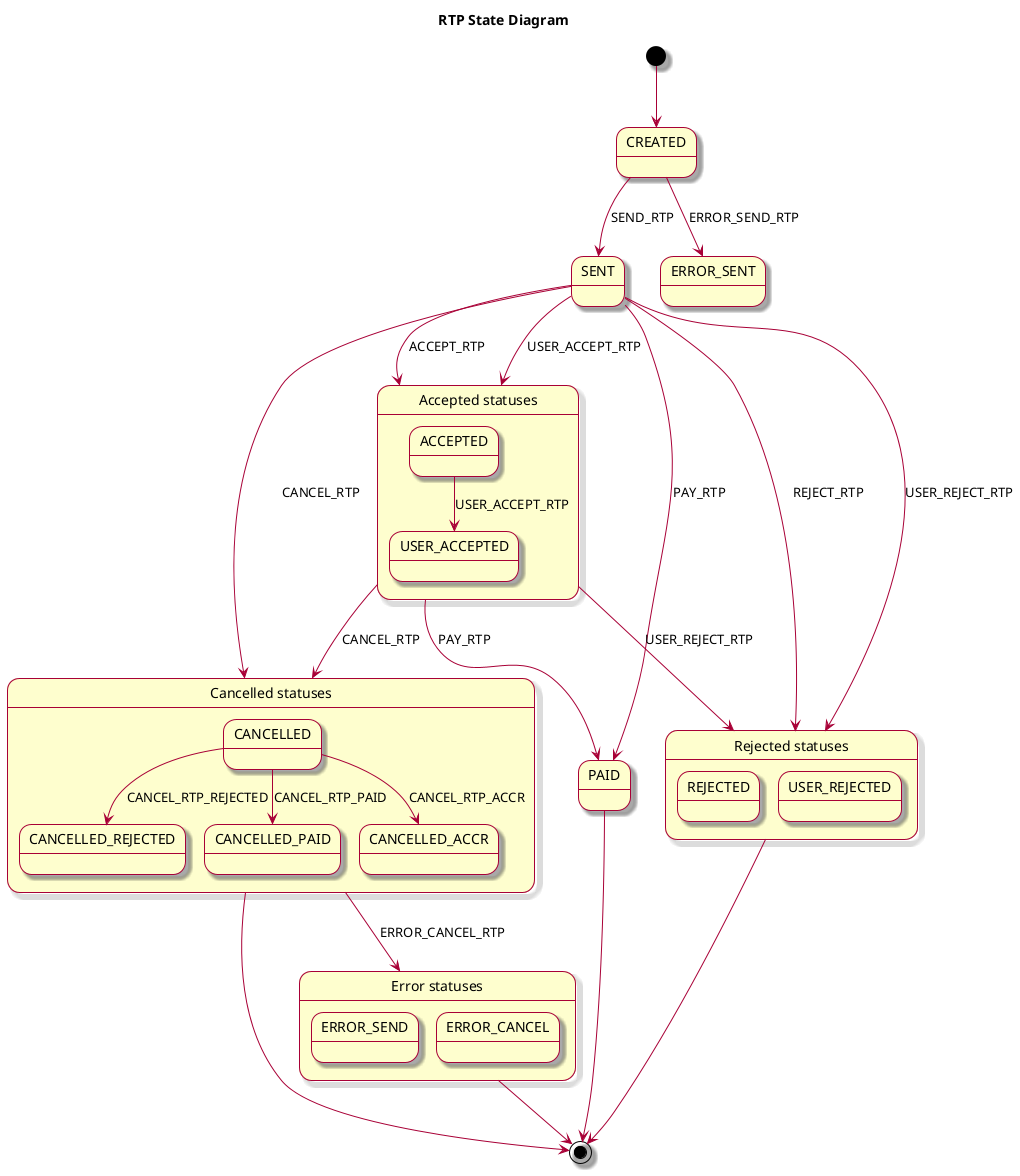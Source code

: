 @startuml
skin rose
title RTP State Diagram

state CREATED
state SENT

state "Error statuses" as ES {
    state ERROR_SEND
    state ERROR_CANCEL
}

state "Accepted statuses" as AS {
    state ACCEPTED
    state USER_ACCEPTED
}

state "Rejected statuses" as RS {
    state REJECTED
    state USER_REJECTED
}

state "Cancelled statuses" as CS {
    state CANCELLED
    state CANCELLED_REJECTED
    state CANCELLED_PAID
    state CANCELLED_ACCR
}

[*] --> CREATED


CREATED --> SENT : SEND_RTP
CREATED --> ERROR_SENT : ERROR_SEND_RTP

SENT --> AS : ACCEPT_RTP
SENT --> RS : REJECT_RTP
SENT --> AS : USER_ACCEPT_RTP
SENT --> RS : USER_REJECT_RTP
SENT --> PAID : PAY_RTP
SENT --> CS : CANCEL_RTP

ACCEPTED --> USER_ACCEPTED : USER_ACCEPT_RTP
AS --> RS : USER_REJECT_RTP
AS --> CS : CANCEL_RTP
AS --> PAID : PAY_RTP

CANCELLED --> CANCELLED_ACCR : CANCEL_RTP_ACCR
CANCELLED --> CANCELLED_REJECTED : CANCEL_RTP_REJECTED
CANCELLED --> CANCELLED_PAID : CANCEL_RTP_PAID
CS --> ES : ERROR_CANCEL_RTP

PAID --> [*]
RS --> [*]
ES --> [*]
CS --> [*]

@enduml
